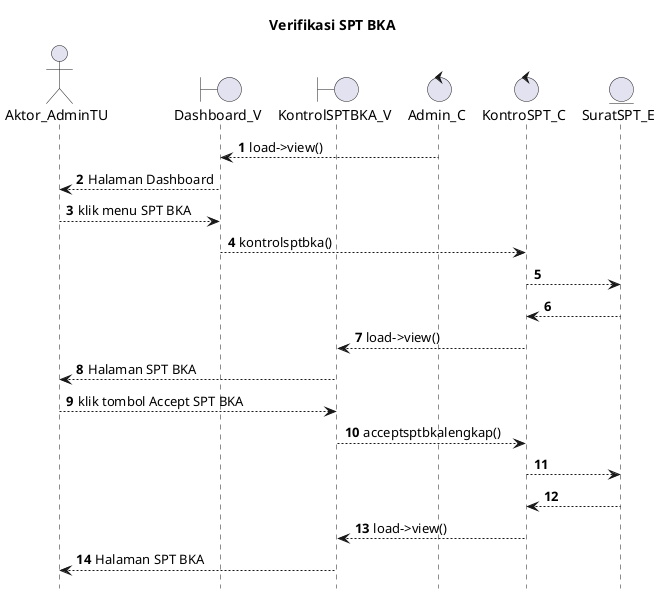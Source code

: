 @startuml

autonumber
hide footbox
title Verifikasi SPT BKA

Actor Aktor_AdminTU
boundary Dashboard_V
boundary KontrolSPTBKA_V
control Admin_C
control KontroSPT_C
Entity SuratSPT_E

Admin_C --> Dashboard_V: load->view()
Dashboard_V --> Aktor_AdminTU: Halaman Dashboard
Aktor_AdminTU --> Dashboard_V: klik menu SPT BKA
Dashboard_V --> KontroSPT_C: kontrolsptbka()
KontroSPT_C --> SuratSPT_E:
    
    SuratSPT_E --> KontroSPT_C:
    KontroSPT_C --> KontrolSPTBKA_V: load->view()
    KontrolSPTBKA_V --> Aktor_AdminTU: Halaman SPT BKA

Aktor_AdminTU --> KontrolSPTBKA_V: klik tombol Accept SPT BKA
KontrolSPTBKA_V --> KontroSPT_C: acceptsptbkalengkap()
KontroSPT_C --> SuratSPT_E:
   
    SuratSPT_E --> KontroSPT_C:
    KontroSPT_C --> KontrolSPTBKA_V: load->view()
    KontrolSPTBKA_V --> Aktor_AdminTU: Halaman SPT BKA

@enduml